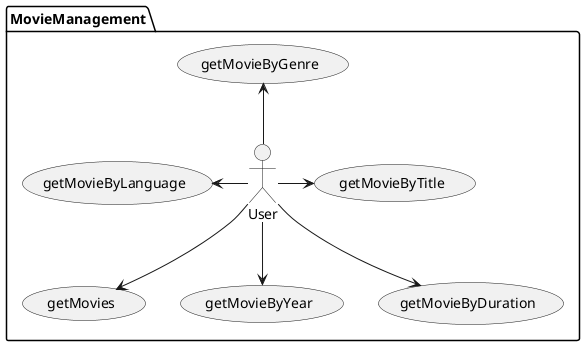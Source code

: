 @startuml
    package MovieManagement {
        User --> (getMovies)
        User -right-> (getMovieByTitle)
        User -down-> (getMovieByYear)
        User -left-> (getMovieByLanguage)
        User -up-> (getMovieByGenre)
        User --> (getMovieByDuration)
    }
@enduml